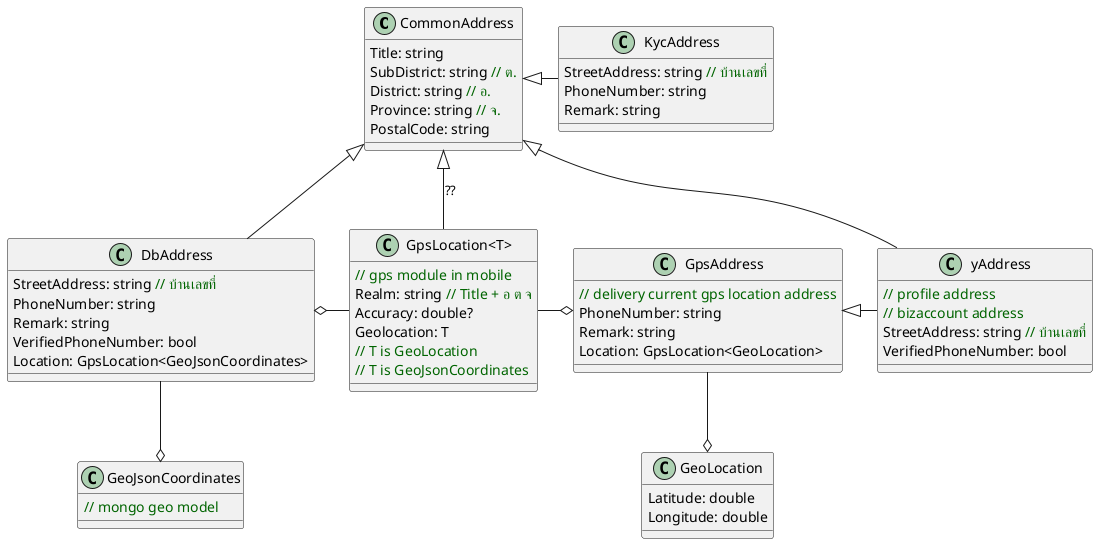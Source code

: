 @startuml

!define COMMENT(x) <color:darkgreen>x</color>
!define ROUTE(x) <color:brown>x</color>

class CommonAddress {
    Title: string
    SubDistrict: string COMMENT(// ต.)
    District: string COMMENT(// อ.)
    Province: string COMMENT(// จ.)
    PostalCode: string
}
class "GpsLocation<T>" {
    COMMENT(// gps module in mobile)
    Realm: string COMMENT(// Title + อ ต จ)
    Accuracy: double?
    Geolocation: T
    COMMENT(// T is GeoLocation)
    COMMENT(// T is GeoJsonCoordinates)
}
CommonAddress <|-- "GpsLocation<T>": ??

class GpsAddress {
    COMMENT(// delivery current gps location address)
    PhoneNumber: string
    Remark: string
    Location: GpsLocation<GeoLocation>
}
GpsAddress o-l- "GpsLocation<T>"

class GeoLocation {
    Latitude: double
    Longitude: double
}
GpsAddress --o GeoLocation

class yAddress {
    COMMENT(// profile address)
    COMMENT(// bizaccount address)
    StreetAddress: string COMMENT(// บ้านเลขที่)
    VerifiedPhoneNumber: bool
}
GpsAddress <|-r- yAddress
CommonAddress <|-d- yAddress

class KycAddress {
    StreetAddress: string COMMENT(// บ้านเลขที่)
    PhoneNumber: string
    Remark: string
}
CommonAddress <|-r- KycAddress

class DbAddress {
    StreetAddress: string COMMENT(// บ้านเลขที่)
    PhoneNumber: string
    Remark: string
    VerifiedPhoneNumber: bool
    Location: GpsLocation<GeoJsonCoordinates>
}
CommonAddress <|-- DbAddress
DbAddress o-r- "GpsLocation<T>"

class GeoJsonCoordinates {
    COMMENT(// mongo geo model)
}
DbAddress --o GeoJsonCoordinates
@enduml